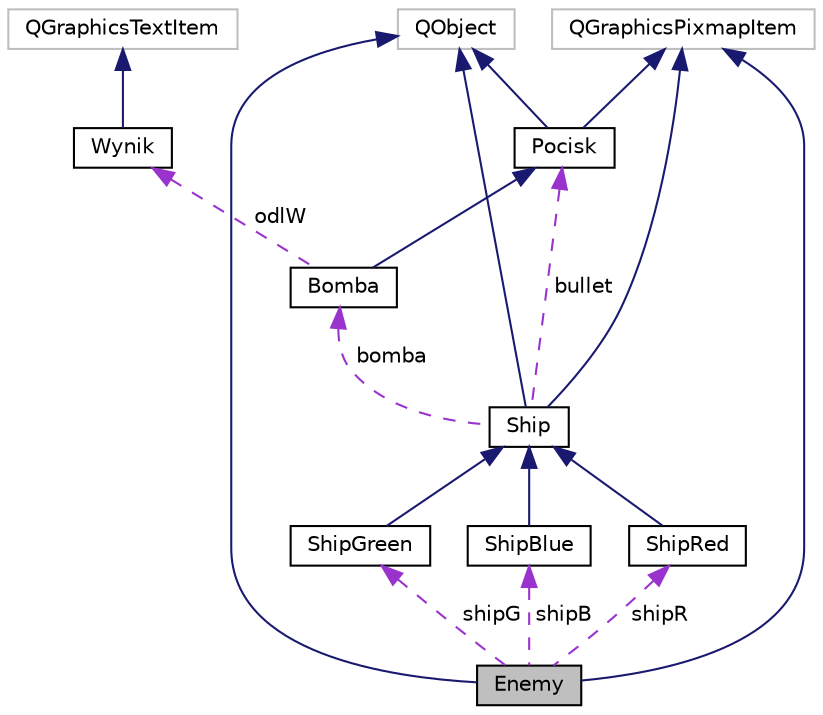 digraph "Enemy"
{
 // LATEX_PDF_SIZE
  edge [fontname="Helvetica",fontsize="10",labelfontname="Helvetica",labelfontsize="10"];
  node [fontname="Helvetica",fontsize="10",shape=record];
  Node3 [label="Enemy",height=0.2,width=0.4,color="black", fillcolor="grey75", style="filled", fontcolor="black",tooltip="The Enemy class Klasa odpowiedzialna za tworzenie statkow wroga."];
  Node4 -> Node3 [dir="back",color="midnightblue",fontsize="10",style="solid",fontname="Helvetica"];
  Node4 [label="QObject",height=0.2,width=0.4,color="grey75", fillcolor="white", style="filled",tooltip=" "];
  Node5 -> Node3 [dir="back",color="midnightblue",fontsize="10",style="solid",fontname="Helvetica"];
  Node5 [label="QGraphicsPixmapItem",height=0.2,width=0.4,color="grey75", fillcolor="white", style="filled",tooltip=" "];
  Node6 -> Node3 [dir="back",color="darkorchid3",fontsize="10",style="dashed",label=" shipB" ,fontname="Helvetica"];
  Node6 [label="ShipBlue",height=0.2,width=0.4,color="black", fillcolor="white", style="filled",URL="$class_ship_blue.html",tooltip="The ShipBlue class."];
  Node7 -> Node6 [dir="back",color="midnightblue",fontsize="10",style="solid",fontname="Helvetica"];
  Node7 [label="Ship",height=0.2,width=0.4,color="black", fillcolor="white", style="filled",URL="$class_ship.html",tooltip="The Ship class Klasa odpowiedzialna za realizacie wszystkich funkcjonalnosci statka kosmicznego."];
  Node4 -> Node7 [dir="back",color="midnightblue",fontsize="10",style="solid",fontname="Helvetica"];
  Node5 -> Node7 [dir="back",color="midnightblue",fontsize="10",style="solid",fontname="Helvetica"];
  Node8 -> Node7 [dir="back",color="darkorchid3",fontsize="10",style="dashed",label=" bomba" ,fontname="Helvetica"];
  Node8 [label="Bomba",height=0.2,width=0.4,color="black", fillcolor="white", style="filled",URL="$class_bomba.html",tooltip="The Bomba class Klasa odpowiedzialna za wystrzal bomby, odliczanie czasu i jej znikniecie."];
  Node9 -> Node8 [dir="back",color="midnightblue",fontsize="10",style="solid",fontname="Helvetica"];
  Node9 [label="Pocisk",height=0.2,width=0.4,color="black", fillcolor="white", style="filled",URL="$class_pocisk.html",tooltip="The Pocisk class Klasa podstawowa zawierajaca wspolne cechy pociskow."];
  Node4 -> Node9 [dir="back",color="midnightblue",fontsize="10",style="solid",fontname="Helvetica"];
  Node5 -> Node9 [dir="back",color="midnightblue",fontsize="10",style="solid",fontname="Helvetica"];
  Node10 -> Node8 [dir="back",color="darkorchid3",fontsize="10",style="dashed",label=" odlW" ,fontname="Helvetica"];
  Node10 [label="Wynik",height=0.2,width=0.4,color="black", fillcolor="white", style="filled",URL="$class_wynik.html",tooltip="The Wynik class."];
  Node11 -> Node10 [dir="back",color="midnightblue",fontsize="10",style="solid",fontname="Helvetica"];
  Node11 [label="QGraphicsTextItem",height=0.2,width=0.4,color="grey75", fillcolor="white", style="filled",tooltip=" "];
  Node9 -> Node7 [dir="back",color="darkorchid3",fontsize="10",style="dashed",label=" bullet" ,fontname="Helvetica"];
  Node12 -> Node3 [dir="back",color="darkorchid3",fontsize="10",style="dashed",label=" shipR" ,fontname="Helvetica"];
  Node12 [label="ShipRed",height=0.2,width=0.4,color="black", fillcolor="white", style="filled",URL="$class_ship_red.html",tooltip="The ShipRed class Klasa ShipRed i jej cechy indywidualne m. in. ustawienie szybkosci,..."];
  Node7 -> Node12 [dir="back",color="midnightblue",fontsize="10",style="solid",fontname="Helvetica"];
  Node13 -> Node3 [dir="back",color="darkorchid3",fontsize="10",style="dashed",label=" shipG" ,fontname="Helvetica"];
  Node13 [label="ShipGreen",height=0.2,width=0.4,color="black", fillcolor="white", style="filled",URL="$class_ship_green.html",tooltip="The ShipGreen class."];
  Node7 -> Node13 [dir="back",color="midnightblue",fontsize="10",style="solid",fontname="Helvetica"];
}
